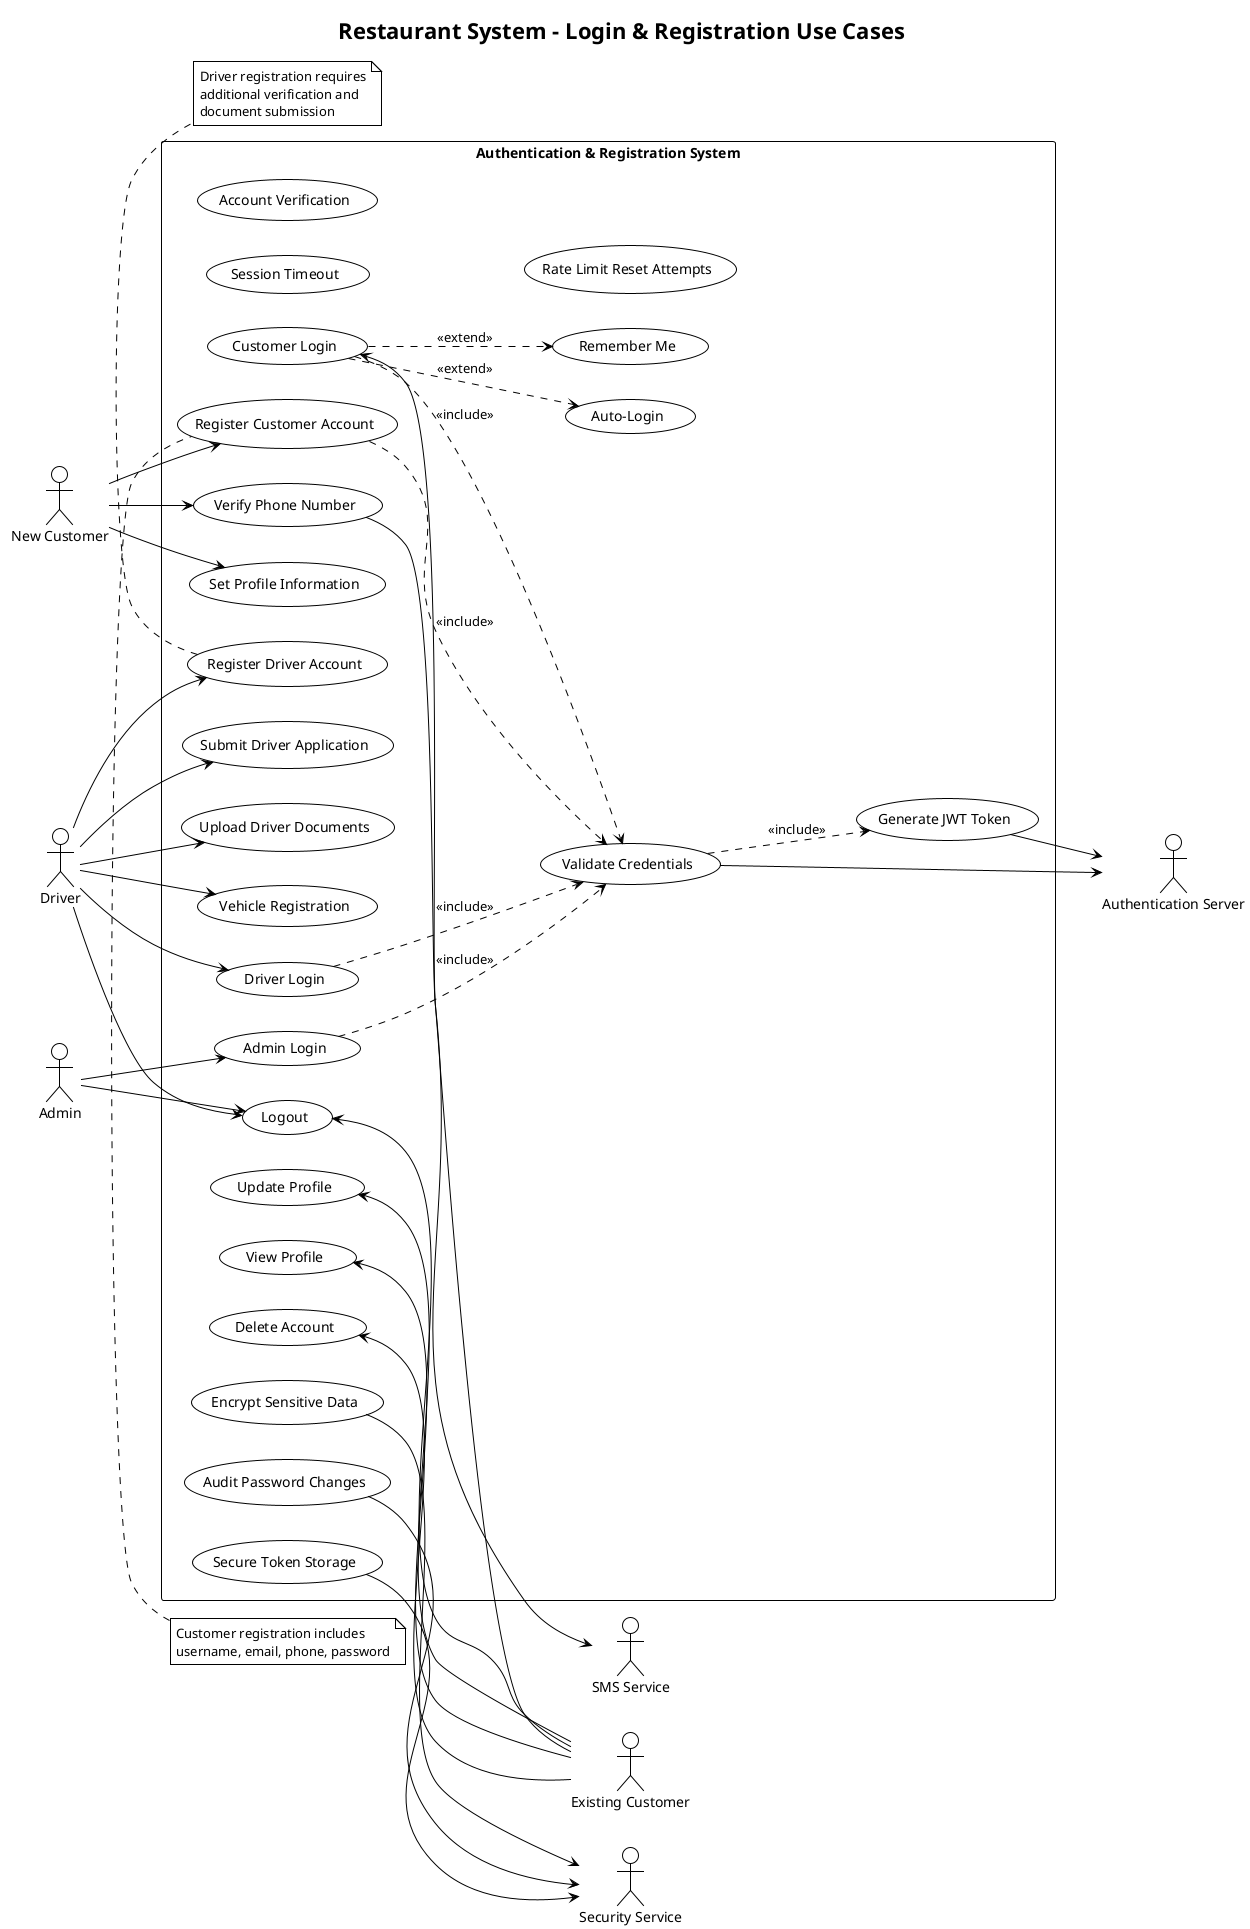 @startuml Login_Register_Use_Cases
!theme plain
left to right direction
title Restaurant System - Login & Registration Use Cases

' Left side actors
actor "New Customer" as newcustomer
actor "Existing Customer" as customer
actor "Driver" as driver
actor "Admin" as admin

' System boundary
rectangle "Authentication & Registration System" {
    
    ' Registration Use Cases
    usecase "Register Customer Account" as UC1
    usecase "Verify Phone Number" as UC3
    usecase "Set Profile Information" as UC4
    usecase "Register Driver Account" as UC5
    usecase "Submit Driver Application" as UC6
    usecase "Upload Driver Documents" as UC7
    usecase "Vehicle Registration" as UC8
    
    ' Login/Authentication Use Cases
    usecase "Customer Login" as UC9
    usecase "Driver Login" as UC10
    usecase "Admin Login" as UC11
    usecase "Validate Credentials" as UC12
    usecase "Generate JWT Token" as UC13
    
    ' Session Management
    usecase "Logout" as UC25
    usecase "Session Timeout" as UC26
    usecase "Auto-Login" as UC27
    usecase "Remember Me" as UC28
    
    ' Profile Management
    usecase "Update Profile" as UC29
    usecase "View Profile" as UC30
    usecase "Delete Account" as UC31
    usecase "Account Verification" as UC32
    
    ' Security Features
    usecase "Encrypt Sensitive Data" as UC33
    usecase "Audit Password Changes" as UC34
    usecase "Rate Limit Reset Attempts" as UC35
    usecase "Secure Token Storage" as UC36
}

' Right side external systems
actor "SMS Service" as sms
actor "Authentication Server" as auth
actor "Security Service" as security

' New Customer Registration Flow
newcustomer --> UC1
newcustomer --> UC3
newcustomer --> UC4

' Driver Registration Flow
driver --> UC5
driver --> UC6
driver --> UC7
driver --> UC8

' Login Flow
customer --> UC9
driver --> UC10
admin --> UC11

' Session Management
UC25 <-- customer
UC25 <-- driver
UC25 <-- admin

' Profile Management
UC29 <-- customer
UC30 <-- customer
UC31 <-- customer

' Include Relationships
UC1 ..> UC12 : <<include>>
UC9 ..> UC12 : <<include>>
UC10 ..> UC12 : <<include>>
UC11 ..> UC12 : <<include>>
UC12 ..> UC13 : <<include>>

' Extend Relationships
UC9 ..> UC27 : <<extend>>
UC9 ..> UC28 : <<extend>>

' External System Relationships
UC3 --> sms
UC12 --> auth
UC13 --> auth
UC33 --> security
UC34 --> security
UC36 --> security

note top of UC1
    Customer registration includes
    username, email, phone, password
end note

note bottom of UC5
  Driver registration requires
  additional verification and
  document submission
end note



@enduml